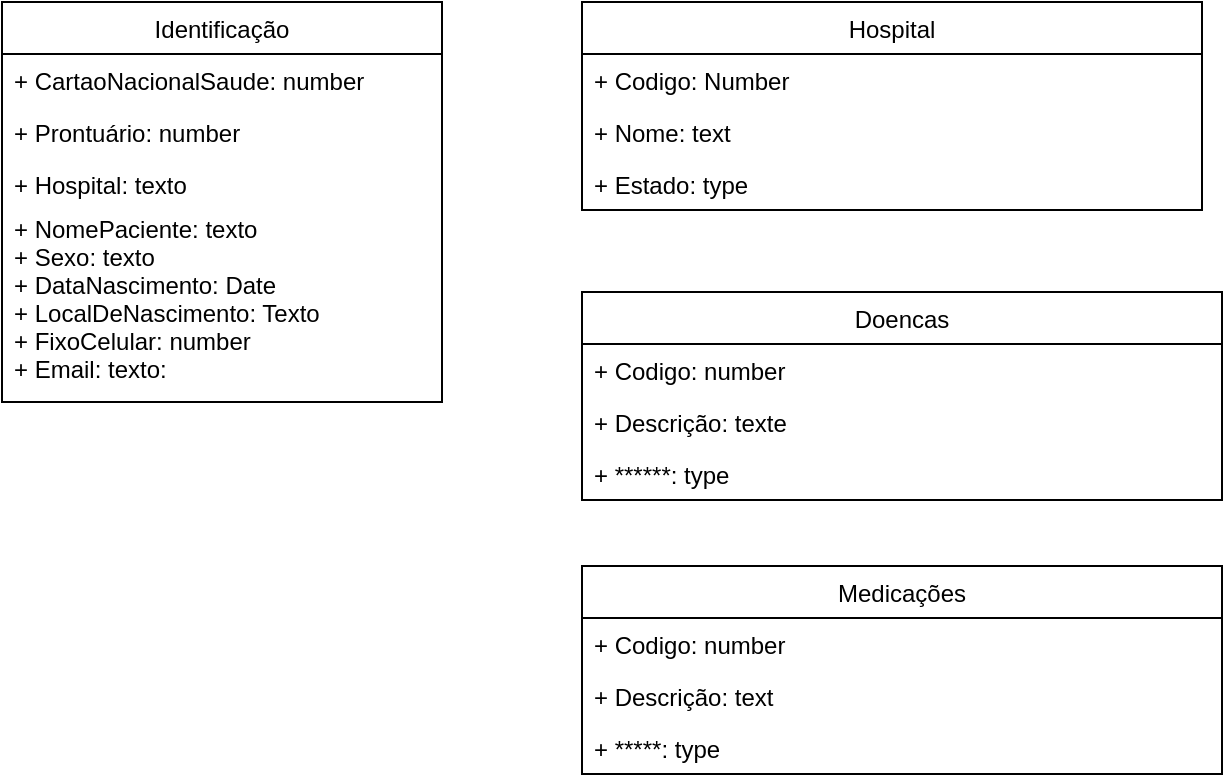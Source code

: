 <mxfile pages="1" version="11.2.3" type="github"><diagram id="uZNreZ0A_lVitzQt6h8s" name="Página-1"><mxGraphModel dx="868" dy="484" grid="1" gridSize="10" guides="1" tooltips="1" connect="1" arrows="1" fold="1" page="1" pageScale="1" pageWidth="827" pageHeight="1169" math="0" shadow="0"><root><mxCell id="0"/><mxCell id="1" parent="0"/><mxCell id="xwERpmLAZ6gnF0-_WVgj-1" value="Identificação" style="swimlane;fontStyle=0;childLayout=stackLayout;horizontal=1;startSize=26;fillColor=none;horizontalStack=0;resizeParent=1;resizeParentMax=0;resizeLast=0;collapsible=1;marginBottom=0;" vertex="1" parent="1"><mxGeometry x="30" y="98" width="220" height="200" as="geometry"/></mxCell><mxCell id="xwERpmLAZ6gnF0-_WVgj-2" value="+ CartaoNacionalSaude: number" style="text;strokeColor=none;fillColor=none;align=left;verticalAlign=top;spacingLeft=4;spacingRight=4;overflow=hidden;rotatable=0;points=[[0,0.5],[1,0.5]];portConstraint=eastwest;" vertex="1" parent="xwERpmLAZ6gnF0-_WVgj-1"><mxGeometry y="26" width="220" height="26" as="geometry"/></mxCell><mxCell id="xwERpmLAZ6gnF0-_WVgj-3" value="+ Prontuário: number" style="text;strokeColor=none;fillColor=none;align=left;verticalAlign=top;spacingLeft=4;spacingRight=4;overflow=hidden;rotatable=0;points=[[0,0.5],[1,0.5]];portConstraint=eastwest;" vertex="1" parent="xwERpmLAZ6gnF0-_WVgj-1"><mxGeometry y="52" width="220" height="26" as="geometry"/></mxCell><mxCell id="xwERpmLAZ6gnF0-_WVgj-4" value="+ Hospital: texto" style="text;strokeColor=none;fillColor=none;align=left;verticalAlign=top;spacingLeft=4;spacingRight=4;overflow=hidden;rotatable=0;points=[[0,0.5],[1,0.5]];portConstraint=eastwest;" vertex="1" parent="xwERpmLAZ6gnF0-_WVgj-1"><mxGeometry y="78" width="220" height="22" as="geometry"/></mxCell><mxCell id="xwERpmLAZ6gnF0-_WVgj-5" value="+ NomePaciente: texto&#10;+ Sexo: texto&#10;+ DataNascimento: Date&#10;+ LocalDeNascimento: Texto&#10;+ FixoCelular: number&#10;+ Email: texto:" style="text;strokeColor=none;fillColor=none;align=left;verticalAlign=top;spacingLeft=4;spacingRight=4;overflow=hidden;rotatable=0;points=[[0,0.5],[1,0.5]];portConstraint=eastwest;" vertex="1" parent="xwERpmLAZ6gnF0-_WVgj-1"><mxGeometry y="100" width="220" height="100" as="geometry"/></mxCell><mxCell id="xwERpmLAZ6gnF0-_WVgj-6" value="Hospital" style="swimlane;fontStyle=0;childLayout=stackLayout;horizontal=1;startSize=26;fillColor=none;horizontalStack=0;resizeParent=1;resizeParentMax=0;resizeLast=0;collapsible=1;marginBottom=0;" vertex="1" parent="1"><mxGeometry x="320" y="98" width="310" height="104" as="geometry"/></mxCell><mxCell id="xwERpmLAZ6gnF0-_WVgj-7" value="+ Codigo: Number" style="text;strokeColor=none;fillColor=none;align=left;verticalAlign=top;spacingLeft=4;spacingRight=4;overflow=hidden;rotatable=0;points=[[0,0.5],[1,0.5]];portConstraint=eastwest;" vertex="1" parent="xwERpmLAZ6gnF0-_WVgj-6"><mxGeometry y="26" width="310" height="26" as="geometry"/></mxCell><mxCell id="xwERpmLAZ6gnF0-_WVgj-8" value="+ Nome: text" style="text;strokeColor=none;fillColor=none;align=left;verticalAlign=top;spacingLeft=4;spacingRight=4;overflow=hidden;rotatable=0;points=[[0,0.5],[1,0.5]];portConstraint=eastwest;" vertex="1" parent="xwERpmLAZ6gnF0-_WVgj-6"><mxGeometry y="52" width="310" height="26" as="geometry"/></mxCell><mxCell id="xwERpmLAZ6gnF0-_WVgj-9" value="+ Estado: type" style="text;strokeColor=none;fillColor=none;align=left;verticalAlign=top;spacingLeft=4;spacingRight=4;overflow=hidden;rotatable=0;points=[[0,0.5],[1,0.5]];portConstraint=eastwest;" vertex="1" parent="xwERpmLAZ6gnF0-_WVgj-6"><mxGeometry y="78" width="310" height="26" as="geometry"/></mxCell><mxCell id="xwERpmLAZ6gnF0-_WVgj-10" value="Doencas" style="swimlane;fontStyle=0;childLayout=stackLayout;horizontal=1;startSize=26;fillColor=none;horizontalStack=0;resizeParent=1;resizeParentMax=0;resizeLast=0;collapsible=1;marginBottom=0;" vertex="1" parent="1"><mxGeometry x="320" y="243" width="320" height="104" as="geometry"/></mxCell><mxCell id="xwERpmLAZ6gnF0-_WVgj-11" value="+ Codigo: number" style="text;strokeColor=none;fillColor=none;align=left;verticalAlign=top;spacingLeft=4;spacingRight=4;overflow=hidden;rotatable=0;points=[[0,0.5],[1,0.5]];portConstraint=eastwest;" vertex="1" parent="xwERpmLAZ6gnF0-_WVgj-10"><mxGeometry y="26" width="320" height="26" as="geometry"/></mxCell><mxCell id="xwERpmLAZ6gnF0-_WVgj-12" value="+ Descrição: texte" style="text;strokeColor=none;fillColor=none;align=left;verticalAlign=top;spacingLeft=4;spacingRight=4;overflow=hidden;rotatable=0;points=[[0,0.5],[1,0.5]];portConstraint=eastwest;" vertex="1" parent="xwERpmLAZ6gnF0-_WVgj-10"><mxGeometry y="52" width="320" height="26" as="geometry"/></mxCell><mxCell id="xwERpmLAZ6gnF0-_WVgj-13" value="+ ******: type" style="text;strokeColor=none;fillColor=none;align=left;verticalAlign=top;spacingLeft=4;spacingRight=4;overflow=hidden;rotatable=0;points=[[0,0.5],[1,0.5]];portConstraint=eastwest;" vertex="1" parent="xwERpmLAZ6gnF0-_WVgj-10"><mxGeometry y="78" width="320" height="26" as="geometry"/></mxCell><mxCell id="xwERpmLAZ6gnF0-_WVgj-14" value="Medicações" style="swimlane;fontStyle=0;childLayout=stackLayout;horizontal=1;startSize=26;fillColor=none;horizontalStack=0;resizeParent=1;resizeParentMax=0;resizeLast=0;collapsible=1;marginBottom=0;" vertex="1" parent="1"><mxGeometry x="320" y="380" width="320" height="104" as="geometry"/></mxCell><mxCell id="xwERpmLAZ6gnF0-_WVgj-15" value="+ Codigo: number" style="text;strokeColor=none;fillColor=none;align=left;verticalAlign=top;spacingLeft=4;spacingRight=4;overflow=hidden;rotatable=0;points=[[0,0.5],[1,0.5]];portConstraint=eastwest;" vertex="1" parent="xwERpmLAZ6gnF0-_WVgj-14"><mxGeometry y="26" width="320" height="26" as="geometry"/></mxCell><mxCell id="xwERpmLAZ6gnF0-_WVgj-16" value="+ Descrição: text" style="text;strokeColor=none;fillColor=none;align=left;verticalAlign=top;spacingLeft=4;spacingRight=4;overflow=hidden;rotatable=0;points=[[0,0.5],[1,0.5]];portConstraint=eastwest;" vertex="1" parent="xwERpmLAZ6gnF0-_WVgj-14"><mxGeometry y="52" width="320" height="26" as="geometry"/></mxCell><mxCell id="xwERpmLAZ6gnF0-_WVgj-17" value="+ *****: type" style="text;strokeColor=none;fillColor=none;align=left;verticalAlign=top;spacingLeft=4;spacingRight=4;overflow=hidden;rotatable=0;points=[[0,0.5],[1,0.5]];portConstraint=eastwest;" vertex="1" parent="xwERpmLAZ6gnF0-_WVgj-14"><mxGeometry y="78" width="320" height="26" as="geometry"/></mxCell></root></mxGraphModel></diagram></mxfile>